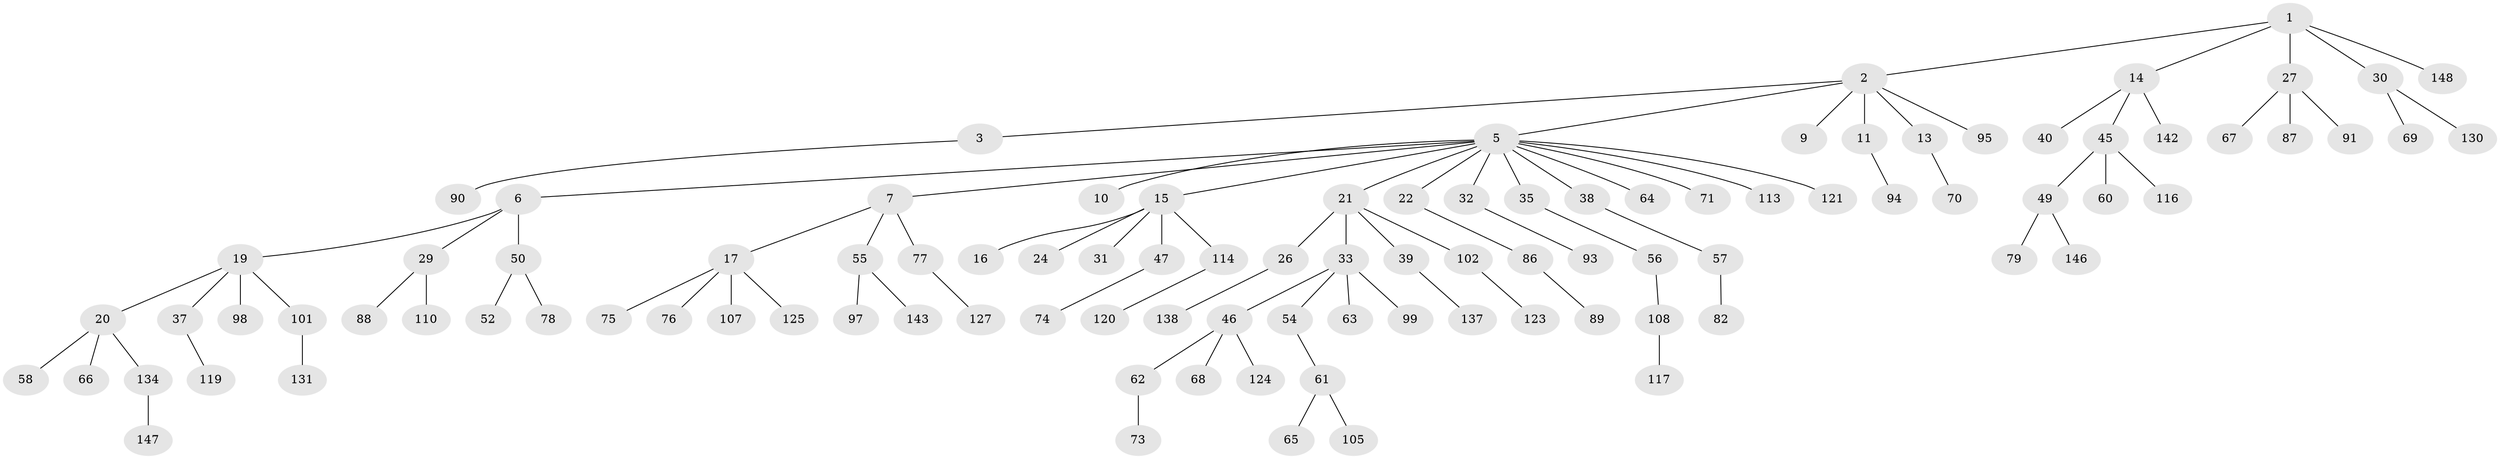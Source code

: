 // Generated by graph-tools (version 1.1) at 2025/24/03/03/25 07:24:06]
// undirected, 101 vertices, 100 edges
graph export_dot {
graph [start="1"]
  node [color=gray90,style=filled];
  1 [super="+4"];
  2 [super="+36"];
  3 [super="+12"];
  5 [super="+8"];
  6 [super="+25"];
  7 [super="+51"];
  9 [super="+44"];
  10 [super="+28"];
  11 [super="+18"];
  13;
  14;
  15 [super="+23"];
  16;
  17 [super="+34"];
  19 [super="+53"];
  20 [super="+43"];
  21 [super="+81"];
  22 [super="+48"];
  24 [super="+111"];
  26 [super="+133"];
  27 [super="+59"];
  29 [super="+83"];
  30 [super="+42"];
  31 [super="+122"];
  32 [super="+41"];
  33 [super="+84"];
  35 [super="+118"];
  37 [super="+104"];
  38;
  39 [super="+85"];
  40 [super="+115"];
  45 [super="+96"];
  46 [super="+128"];
  47 [super="+132"];
  49;
  50;
  52;
  54;
  55 [super="+144"];
  56;
  57 [super="+112"];
  58;
  60;
  61 [super="+92"];
  62 [super="+149"];
  63 [super="+100"];
  64;
  65;
  66;
  67;
  68;
  69;
  70 [super="+72"];
  71 [super="+139"];
  73;
  74;
  75 [super="+140"];
  76 [super="+126"];
  77 [super="+80"];
  78;
  79 [super="+136"];
  82;
  86 [super="+141"];
  87 [super="+106"];
  88;
  89;
  90;
  91;
  93;
  94;
  95 [super="+103"];
  97;
  98 [super="+135"];
  99;
  101;
  102 [super="+109"];
  105;
  107;
  108;
  110;
  113;
  114;
  116;
  117;
  119 [super="+145"];
  120;
  121;
  123 [super="+129"];
  124;
  125;
  127;
  130;
  131;
  134;
  137;
  138;
  142;
  143;
  146;
  147;
  148;
  1 -- 2;
  1 -- 14;
  1 -- 27;
  1 -- 148;
  1 -- 30;
  2 -- 3;
  2 -- 5;
  2 -- 9;
  2 -- 11;
  2 -- 13;
  2 -- 95;
  3 -- 90;
  5 -- 6;
  5 -- 7;
  5 -- 10;
  5 -- 21;
  5 -- 22;
  5 -- 32;
  5 -- 35;
  5 -- 38;
  5 -- 64;
  5 -- 71;
  5 -- 113;
  5 -- 121;
  5 -- 15;
  6 -- 19;
  6 -- 29;
  6 -- 50;
  7 -- 17;
  7 -- 55;
  7 -- 77;
  11 -- 94;
  13 -- 70;
  14 -- 40;
  14 -- 45;
  14 -- 142;
  15 -- 16;
  15 -- 114;
  15 -- 24;
  15 -- 31;
  15 -- 47;
  17 -- 75;
  17 -- 107;
  17 -- 76;
  17 -- 125;
  19 -- 20;
  19 -- 37;
  19 -- 101;
  19 -- 98;
  20 -- 66;
  20 -- 134;
  20 -- 58;
  21 -- 26;
  21 -- 33;
  21 -- 39;
  21 -- 102;
  22 -- 86;
  26 -- 138;
  27 -- 67;
  27 -- 91;
  27 -- 87;
  29 -- 88;
  29 -- 110;
  30 -- 130;
  30 -- 69;
  32 -- 93;
  33 -- 46;
  33 -- 54;
  33 -- 63;
  33 -- 99;
  35 -- 56;
  37 -- 119;
  38 -- 57;
  39 -- 137;
  45 -- 49;
  45 -- 60;
  45 -- 116;
  46 -- 62;
  46 -- 68;
  46 -- 124;
  47 -- 74;
  49 -- 79;
  49 -- 146;
  50 -- 52;
  50 -- 78;
  54 -- 61;
  55 -- 97;
  55 -- 143;
  56 -- 108;
  57 -- 82;
  61 -- 65;
  61 -- 105;
  62 -- 73;
  77 -- 127;
  86 -- 89;
  101 -- 131;
  102 -- 123;
  108 -- 117;
  114 -- 120;
  134 -- 147;
}
